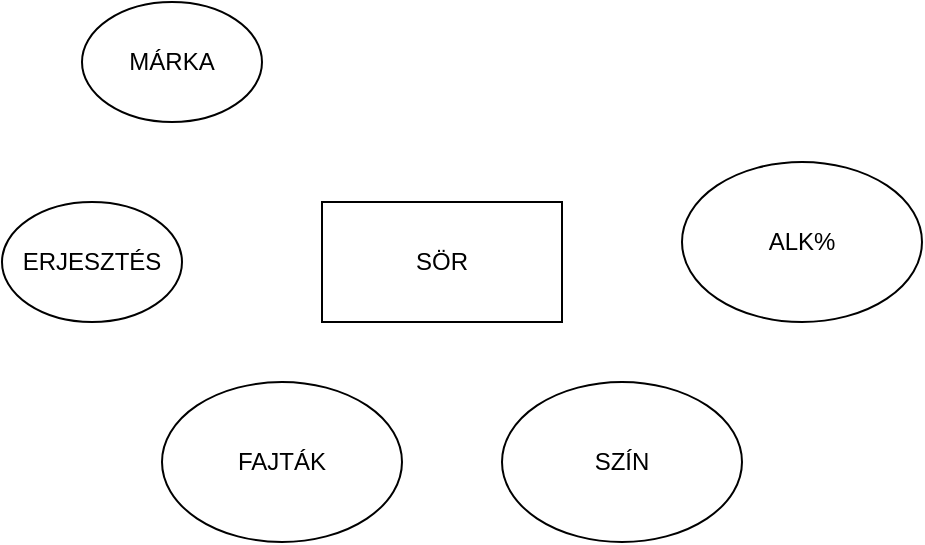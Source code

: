 <mxfile version="21.7.4" type="device">
  <diagram name="1 oldal" id="SyNQxYplOWr64I3Cc73S">
    <mxGraphModel dx="1434" dy="790" grid="1" gridSize="10" guides="1" tooltips="1" connect="1" arrows="1" fold="1" page="1" pageScale="1" pageWidth="827" pageHeight="1169" math="0" shadow="0">
      <root>
        <mxCell id="0" />
        <mxCell id="1" parent="0" />
        <mxCell id="L4adpVO2zgECinna1kMI-1" value="SÖR" style="rounded=0;whiteSpace=wrap;html=1;" vertex="1" parent="1">
          <mxGeometry x="350" y="380" width="120" height="60" as="geometry" />
        </mxCell>
        <mxCell id="L4adpVO2zgECinna1kMI-2" value="MÁRKA" style="ellipse;whiteSpace=wrap;html=1;" vertex="1" parent="1">
          <mxGeometry x="230" y="280" width="90" height="60" as="geometry" />
        </mxCell>
        <mxCell id="L4adpVO2zgECinna1kMI-3" value="ERJESZTÉS" style="ellipse;whiteSpace=wrap;html=1;" vertex="1" parent="1">
          <mxGeometry x="190" y="380" width="90" height="60" as="geometry" />
        </mxCell>
        <mxCell id="L4adpVO2zgECinna1kMI-4" value="FAJTÁK" style="ellipse;whiteSpace=wrap;html=1;" vertex="1" parent="1">
          <mxGeometry x="270" y="470" width="120" height="80" as="geometry" />
        </mxCell>
        <mxCell id="L4adpVO2zgECinna1kMI-5" value="SZÍN" style="ellipse;whiteSpace=wrap;html=1;" vertex="1" parent="1">
          <mxGeometry x="440" y="470" width="120" height="80" as="geometry" />
        </mxCell>
        <mxCell id="L4adpVO2zgECinna1kMI-6" value="ALK%" style="ellipse;whiteSpace=wrap;html=1;" vertex="1" parent="1">
          <mxGeometry x="530" y="360" width="120" height="80" as="geometry" />
        </mxCell>
      </root>
    </mxGraphModel>
  </diagram>
</mxfile>
